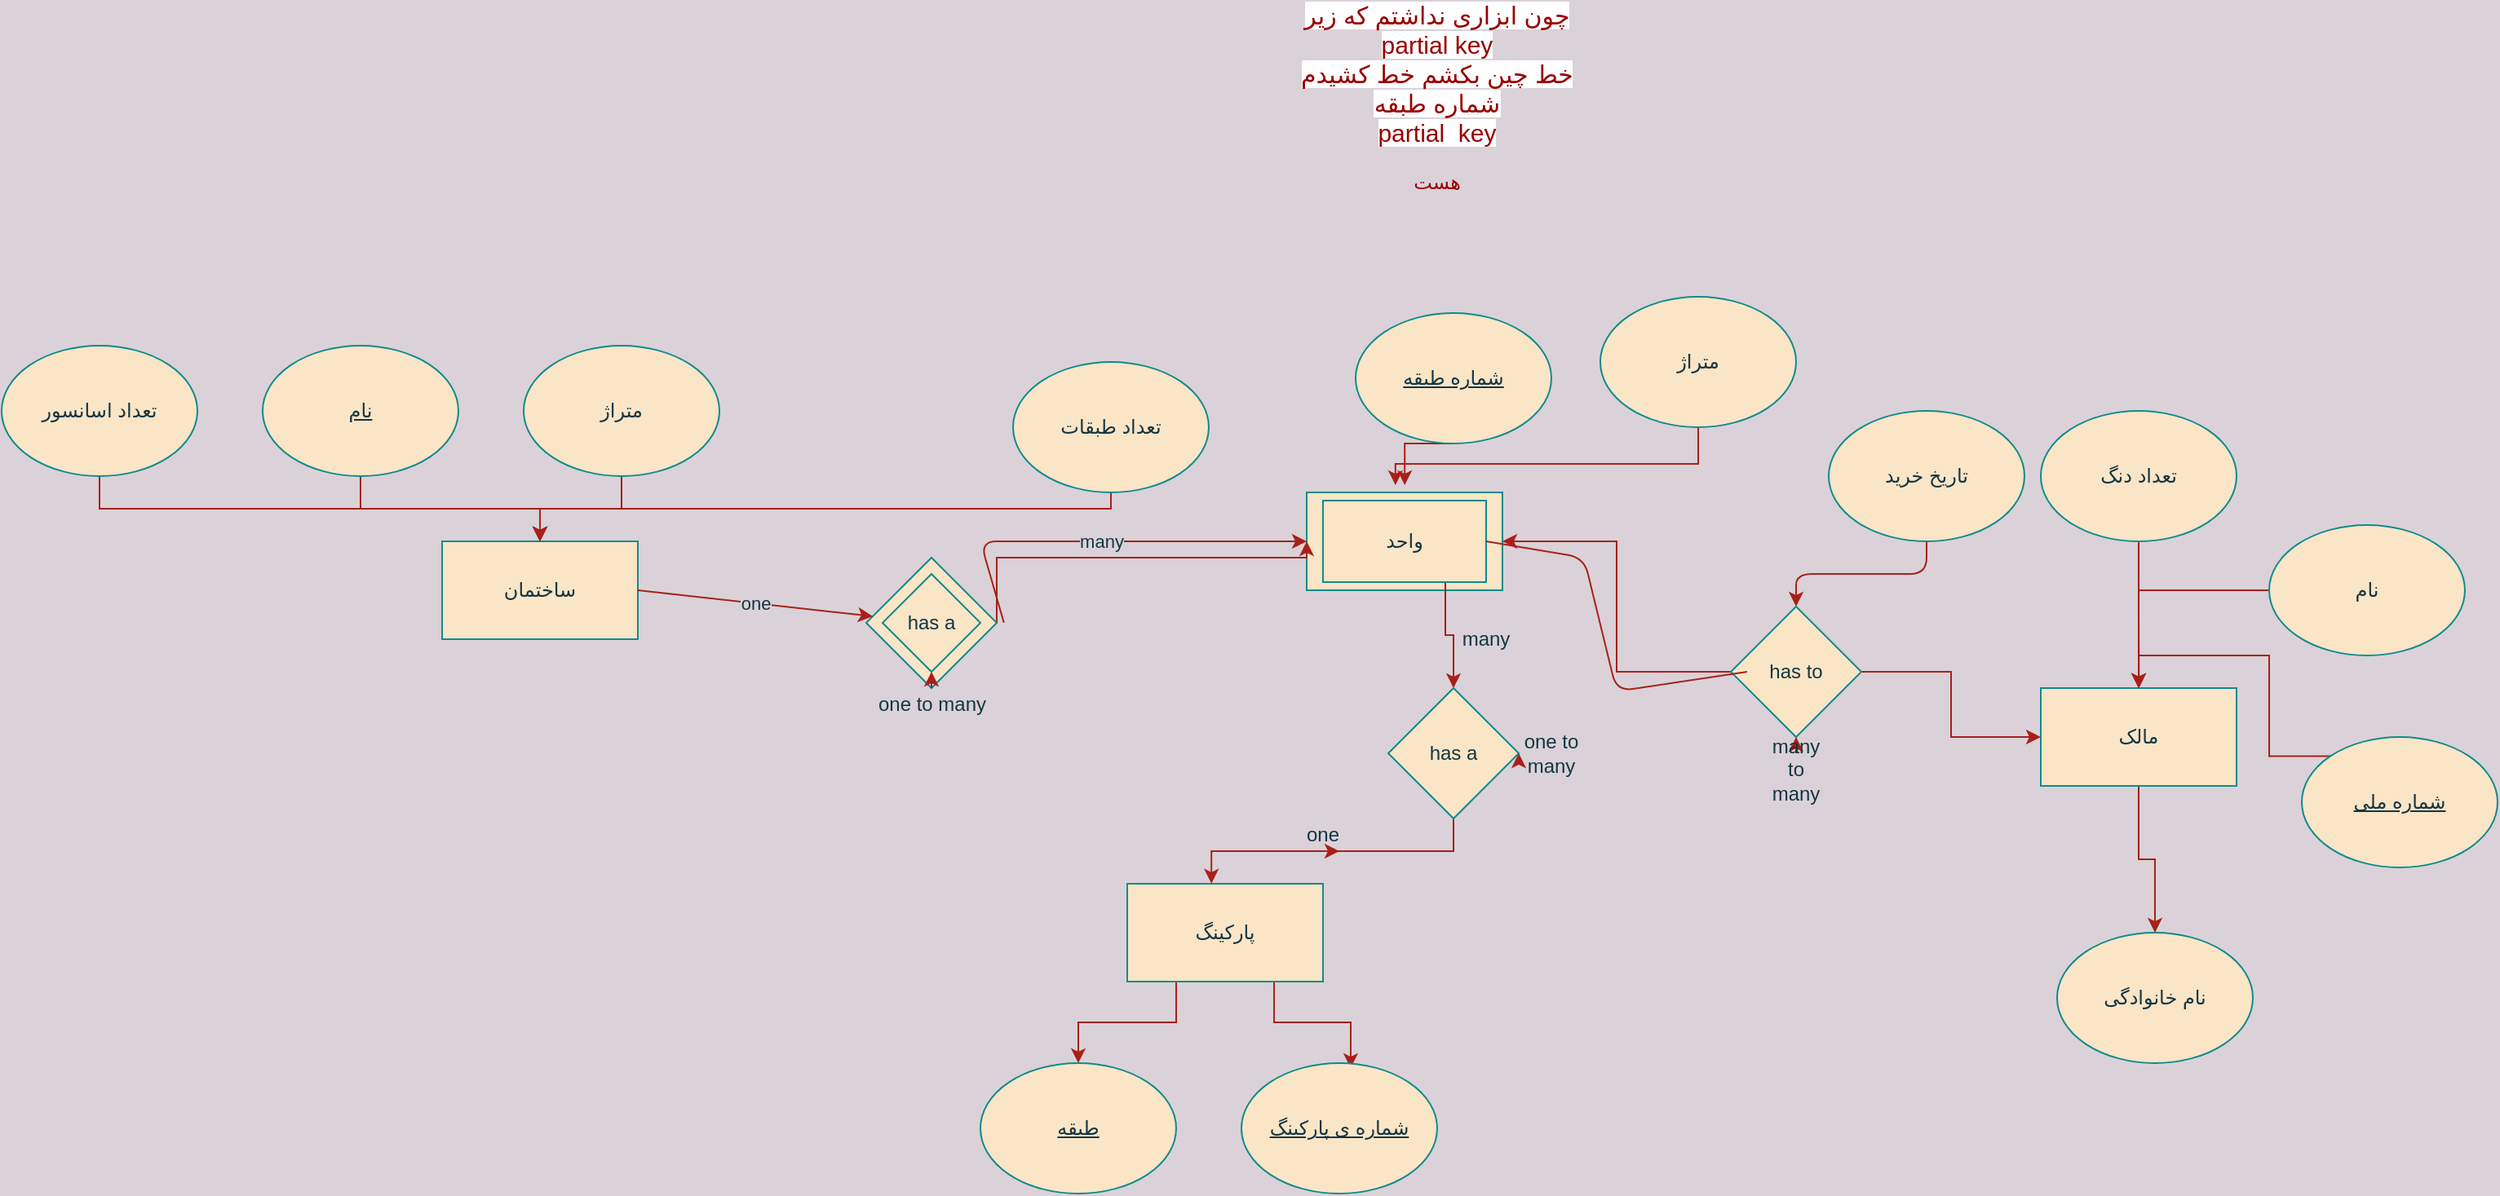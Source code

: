 <mxfile version="13.9.8" type="github">
  <diagram id="ozv7U6JDuxE5KJXknk4W" name="Page-1">
    <mxGraphModel dx="2153" dy="1873" grid="1" gridSize="10" guides="1" tooltips="1" connect="1" arrows="1" fold="1" page="1" pageScale="1" pageWidth="850" pageHeight="1100" background="#DAD2D8" math="0" shadow="0">
      <root>
        <mxCell id="0" />
        <mxCell id="1" parent="0" />
        <mxCell id="RZ0JnvWCtyyWG6B7Fr3B-1" value="ساختمان" style="rounded=0;whiteSpace=wrap;html=1;fillColor=#FAE5C7;strokeColor=#0F8B8D;fontColor=#143642;" vertex="1" parent="1">
          <mxGeometry x="130" y="120" width="120" height="60" as="geometry" />
        </mxCell>
        <mxCell id="RZ0JnvWCtyyWG6B7Fr3B-7" style="edgeStyle=orthogonalEdgeStyle;rounded=0;orthogonalLoop=1;jettySize=auto;html=1;exitX=0.5;exitY=1;exitDx=0;exitDy=0;entryX=0.5;entryY=0;entryDx=0;entryDy=0;strokeColor=#A8201A;fontColor=#143642;labelBackgroundColor=#DAD2D8;" edge="1" parent="1" source="RZ0JnvWCtyyWG6B7Fr3B-2" target="RZ0JnvWCtyyWG6B7Fr3B-1">
          <mxGeometry relative="1" as="geometry" />
        </mxCell>
        <mxCell id="RZ0JnvWCtyyWG6B7Fr3B-2" value="متراژ" style="ellipse;whiteSpace=wrap;html=1;fillColor=#FAE5C7;strokeColor=#0F8B8D;fontColor=#143642;" vertex="1" parent="1">
          <mxGeometry x="180" width="120" height="80" as="geometry" />
        </mxCell>
        <mxCell id="RZ0JnvWCtyyWG6B7Fr3B-6" style="edgeStyle=orthogonalEdgeStyle;rounded=0;orthogonalLoop=1;jettySize=auto;html=1;exitX=0.5;exitY=1;exitDx=0;exitDy=0;entryX=0.5;entryY=0;entryDx=0;entryDy=0;strokeColor=#A8201A;fontColor=#143642;labelBackgroundColor=#DAD2D8;" edge="1" parent="1" source="RZ0JnvWCtyyWG6B7Fr3B-3" target="RZ0JnvWCtyyWG6B7Fr3B-1">
          <mxGeometry relative="1" as="geometry" />
        </mxCell>
        <mxCell id="RZ0JnvWCtyyWG6B7Fr3B-3" value="&lt;u&gt;نام&lt;/u&gt;" style="ellipse;whiteSpace=wrap;html=1;fillColor=#FAE5C7;strokeColor=#0F8B8D;fontColor=#143642;" vertex="1" parent="1">
          <mxGeometry x="20" width="120" height="80" as="geometry" />
        </mxCell>
        <mxCell id="RZ0JnvWCtyyWG6B7Fr3B-9" style="edgeStyle=orthogonalEdgeStyle;rounded=0;orthogonalLoop=1;jettySize=auto;html=1;exitX=0.5;exitY=1;exitDx=0;exitDy=0;strokeColor=#A8201A;fontColor=#143642;labelBackgroundColor=#DAD2D8;" edge="1" parent="1" source="RZ0JnvWCtyyWG6B7Fr3B-5">
          <mxGeometry relative="1" as="geometry">
            <mxPoint x="190" y="120" as="targetPoint" />
            <Array as="points">
              <mxPoint x="540" y="100" />
              <mxPoint x="190" y="100" />
            </Array>
          </mxGeometry>
        </mxCell>
        <mxCell id="RZ0JnvWCtyyWG6B7Fr3B-5" value="تعداد طبقات" style="ellipse;whiteSpace=wrap;html=1;fillColor=#FAE5C7;strokeColor=#0F8B8D;fontColor=#143642;" vertex="1" parent="1">
          <mxGeometry x="480" y="10" width="120" height="80" as="geometry" />
        </mxCell>
        <mxCell id="RZ0JnvWCtyyWG6B7Fr3B-10" value="واحد" style="rounded=0;whiteSpace=wrap;html=1;fillColor=#FAE5C7;strokeColor=#0F8B8D;fontColor=#143642;" vertex="1" parent="1">
          <mxGeometry x="660" y="90" width="120" height="60" as="geometry" />
        </mxCell>
        <mxCell id="RZ0JnvWCtyyWG6B7Fr3B-46" style="edgeStyle=orthogonalEdgeStyle;rounded=0;orthogonalLoop=1;jettySize=auto;html=1;exitX=0.75;exitY=1;exitDx=0;exitDy=0;strokeColor=#A8201A;fontColor=#143642;labelBackgroundColor=#DAD2D8;" edge="1" parent="1" source="RZ0JnvWCtyyWG6B7Fr3B-11" target="RZ0JnvWCtyyWG6B7Fr3B-45">
          <mxGeometry relative="1" as="geometry" />
        </mxCell>
        <mxCell id="RZ0JnvWCtyyWG6B7Fr3B-11" value="" style="rounded=0;whiteSpace=wrap;html=1;fillColor=none;strokeColor=#0F8B8D;fontColor=#143642;" vertex="1" parent="1">
          <mxGeometry x="670" y="95" width="100" height="50" as="geometry" />
        </mxCell>
        <mxCell id="RZ0JnvWCtyyWG6B7Fr3B-17" style="edgeStyle=orthogonalEdgeStyle;rounded=0;orthogonalLoop=1;jettySize=auto;html=1;exitX=0.25;exitY=1;exitDx=0;exitDy=0;strokeColor=#A8201A;fontColor=#143642;labelBackgroundColor=#DAD2D8;" edge="1" parent="1" source="RZ0JnvWCtyyWG6B7Fr3B-13" target="RZ0JnvWCtyyWG6B7Fr3B-14">
          <mxGeometry relative="1" as="geometry" />
        </mxCell>
        <mxCell id="RZ0JnvWCtyyWG6B7Fr3B-19" style="edgeStyle=orthogonalEdgeStyle;rounded=0;orthogonalLoop=1;jettySize=auto;html=1;exitX=0.75;exitY=1;exitDx=0;exitDy=0;entryX=0.558;entryY=0.038;entryDx=0;entryDy=0;entryPerimeter=0;strokeColor=#A8201A;fontColor=#143642;labelBackgroundColor=#DAD2D8;" edge="1" parent="1" source="RZ0JnvWCtyyWG6B7Fr3B-13" target="RZ0JnvWCtyyWG6B7Fr3B-16">
          <mxGeometry relative="1" as="geometry" />
        </mxCell>
        <mxCell id="RZ0JnvWCtyyWG6B7Fr3B-13" value="پارکینگ" style="rounded=0;whiteSpace=wrap;html=1;fillColor=#FAE5C7;strokeColor=#0F8B8D;fontColor=#143642;" vertex="1" parent="1">
          <mxGeometry x="550" y="330" width="120" height="60" as="geometry" />
        </mxCell>
        <mxCell id="RZ0JnvWCtyyWG6B7Fr3B-14" value="&lt;u&gt;طبقه&lt;/u&gt;" style="ellipse;whiteSpace=wrap;html=1;fillColor=#FAE5C7;strokeColor=#0F8B8D;fontColor=#143642;" vertex="1" parent="1">
          <mxGeometry x="460" y="440" width="120" height="80" as="geometry" />
        </mxCell>
        <mxCell id="RZ0JnvWCtyyWG6B7Fr3B-16" value="&lt;u&gt;شماره ی پارکینگ&lt;/u&gt;" style="ellipse;whiteSpace=wrap;html=1;fillColor=#FAE5C7;strokeColor=#0F8B8D;fontColor=#143642;" vertex="1" parent="1">
          <mxGeometry x="620" y="440" width="120" height="80" as="geometry" />
        </mxCell>
        <mxCell id="RZ0JnvWCtyyWG6B7Fr3B-22" style="edgeStyle=orthogonalEdgeStyle;rounded=0;orthogonalLoop=1;jettySize=auto;html=1;exitX=1;exitY=0.5;exitDx=0;exitDy=0;entryX=0;entryY=0.5;entryDx=0;entryDy=0;strokeColor=#A8201A;fontColor=#143642;labelBackgroundColor=#DAD2D8;" edge="1" parent="1" source="RZ0JnvWCtyyWG6B7Fr3B-20">
          <mxGeometry relative="1" as="geometry">
            <mxPoint x="660" y="120" as="targetPoint" />
            <Array as="points">
              <mxPoint x="470" y="130" />
              <mxPoint x="660" y="130" />
            </Array>
          </mxGeometry>
        </mxCell>
        <mxCell id="RZ0JnvWCtyyWG6B7Fr3B-20" value="has a" style="rhombus;whiteSpace=wrap;html=1;fillColor=#FAE5C7;strokeColor=#0F8B8D;fontColor=#143642;" vertex="1" parent="1">
          <mxGeometry x="390" y="130" width="80" height="80" as="geometry" />
        </mxCell>
        <mxCell id="RZ0JnvWCtyyWG6B7Fr3B-27" style="edgeStyle=orthogonalEdgeStyle;rounded=0;orthogonalLoop=1;jettySize=auto;html=1;exitX=0.5;exitY=1;exitDx=0;exitDy=0;entryX=0.501;entryY=-0.189;entryDx=0;entryDy=0;entryPerimeter=0;strokeColor=#A8201A;fontColor=#143642;labelBackgroundColor=#DAD2D8;" edge="1" parent="1" source="RZ0JnvWCtyyWG6B7Fr3B-25" target="RZ0JnvWCtyyWG6B7Fr3B-11">
          <mxGeometry relative="1" as="geometry" />
        </mxCell>
        <mxCell id="RZ0JnvWCtyyWG6B7Fr3B-25" value="&lt;u&gt;شماره طبقه&lt;/u&gt;" style="ellipse;whiteSpace=wrap;html=1;fillColor=#FAE5C7;strokeColor=#0F8B8D;fontColor=#143642;" vertex="1" parent="1">
          <mxGeometry x="690" y="-20" width="120" height="80" as="geometry" />
        </mxCell>
        <mxCell id="RZ0JnvWCtyyWG6B7Fr3B-30" value="" style="rhombus;whiteSpace=wrap;html=1;fillColor=none;strokeColor=#0F8B8D;fontColor=#143642;" vertex="1" parent="1">
          <mxGeometry x="400" y="140" width="60" height="60" as="geometry" />
        </mxCell>
        <mxCell id="RZ0JnvWCtyyWG6B7Fr3B-33" style="edgeStyle=orthogonalEdgeStyle;rounded=0;orthogonalLoop=1;jettySize=auto;html=1;exitX=0.5;exitY=0;exitDx=0;exitDy=0;entryX=0.5;entryY=1;entryDx=0;entryDy=0;strokeColor=#A8201A;fontColor=#143642;labelBackgroundColor=#DAD2D8;" edge="1" parent="1" source="RZ0JnvWCtyyWG6B7Fr3B-31" target="RZ0JnvWCtyyWG6B7Fr3B-30">
          <mxGeometry relative="1" as="geometry" />
        </mxCell>
        <mxCell id="RZ0JnvWCtyyWG6B7Fr3B-31" value="one to many" style="text;html=1;strokeColor=none;fillColor=none;align=center;verticalAlign=middle;whiteSpace=wrap;rounded=0;fontColor=#143642;" vertex="1" parent="1">
          <mxGeometry x="372.5" y="210" width="115" height="20" as="geometry" />
        </mxCell>
        <mxCell id="RZ0JnvWCtyyWG6B7Fr3B-39" value="" style="endArrow=classic;html=1;strokeColor=#A8201A;fontColor=#143642;labelBackgroundColor=#DAD2D8;" edge="1" parent="1" target="RZ0JnvWCtyyWG6B7Fr3B-20">
          <mxGeometry relative="1" as="geometry">
            <mxPoint x="250" y="150" as="sourcePoint" />
            <mxPoint x="390" y="300" as="targetPoint" />
          </mxGeometry>
        </mxCell>
        <mxCell id="RZ0JnvWCtyyWG6B7Fr3B-40" value="one" style="edgeLabel;resizable=0;html=1;align=center;verticalAlign=middle;fontColor=#143642;labelBackgroundColor=#DAD2D8;" connectable="0" vertex="1" parent="RZ0JnvWCtyyWG6B7Fr3B-39">
          <mxGeometry relative="1" as="geometry" />
        </mxCell>
        <mxCell id="RZ0JnvWCtyyWG6B7Fr3B-77" style="edgeStyle=orthogonalEdgeStyle;rounded=0;orthogonalLoop=1;jettySize=auto;html=1;exitX=0.5;exitY=1;exitDx=0;exitDy=0;strokeColor=#A8201A;fontColor=#143642;labelBackgroundColor=#DAD2D8;" edge="1" parent="1" source="RZ0JnvWCtyyWG6B7Fr3B-41" target="RZ0JnvWCtyyWG6B7Fr3B-76">
          <mxGeometry relative="1" as="geometry" />
        </mxCell>
        <mxCell id="RZ0JnvWCtyyWG6B7Fr3B-41" value="مالک" style="rounded=0;whiteSpace=wrap;html=1;fillColor=#FAE5C7;strokeColor=#0F8B8D;fontColor=#143642;" vertex="1" parent="1">
          <mxGeometry x="1110" y="210" width="120" height="60" as="geometry" />
        </mxCell>
        <mxCell id="RZ0JnvWCtyyWG6B7Fr3B-42" value="" style="endArrow=classic;html=1;exitX=1.24;exitY=0.498;exitDx=0;exitDy=0;exitPerimeter=0;strokeColor=#A8201A;fontColor=#143642;labelBackgroundColor=#DAD2D8;" edge="1" parent="1" source="RZ0JnvWCtyyWG6B7Fr3B-30">
          <mxGeometry relative="1" as="geometry">
            <mxPoint x="590" y="250" as="sourcePoint" />
            <mxPoint x="660" y="120" as="targetPoint" />
            <Array as="points">
              <mxPoint x="460" y="120" />
            </Array>
          </mxGeometry>
        </mxCell>
        <mxCell id="RZ0JnvWCtyyWG6B7Fr3B-43" value="many" style="edgeLabel;resizable=0;html=1;align=center;verticalAlign=middle;fontColor=#143642;labelBackgroundColor=#DAD2D8;" connectable="0" vertex="1" parent="RZ0JnvWCtyyWG6B7Fr3B-42">
          <mxGeometry relative="1" as="geometry" />
        </mxCell>
        <mxCell id="RZ0JnvWCtyyWG6B7Fr3B-44" value="&lt;div style=&quot;font-size: 15px&quot;&gt;&lt;font style=&quot;font-size: 15px&quot;&gt;&lt;span style=&quot;background-color: rgb(255 , 255 , 255) ; font-size: 15px&quot;&gt;&lt;font style=&quot;font-size: 15px&quot; color=&quot;#990000&quot;&gt;چون ابزاری نداشتم که زیر &lt;br style=&quot;font-size: 15px&quot;&gt;&lt;/font&gt;&lt;/span&gt;&lt;/font&gt;&lt;/div&gt;&lt;div style=&quot;font-size: 15px&quot;&gt;&lt;font style=&quot;font-size: 15px&quot;&gt;&lt;span style=&quot;background-color: rgb(255 , 255 , 255) ; font-size: 15px&quot;&gt;&lt;font style=&quot;font-size: 15px&quot; color=&quot;#990000&quot;&gt;partial key &lt;br style=&quot;font-size: 15px&quot;&gt;&lt;/font&gt;&lt;/span&gt;&lt;/font&gt;&lt;/div&gt;&lt;div style=&quot;font-size: 15px&quot;&gt;&lt;font style=&quot;font-size: 15px&quot;&gt;&lt;span style=&quot;background-color: rgb(255 , 255 , 255) ; font-size: 15px&quot;&gt;&lt;font style=&quot;font-size: 15px&quot; color=&quot;#990000&quot;&gt;خط چین بکشم خط کشیدم &lt;br style=&quot;font-size: 15px&quot;&gt;&lt;/font&gt;&lt;/span&gt;&lt;/font&gt;&lt;/div&gt;&lt;div style=&quot;font-size: 15px&quot;&gt;&lt;font style=&quot;font-size: 15px&quot;&gt;&lt;span style=&quot;background-color: rgb(255 , 255 , 255) ; font-size: 15px&quot;&gt;&lt;font style=&quot;font-size: 15px&quot; color=&quot;#990000&quot;&gt;شماره طبقه &lt;br style=&quot;font-size: 15px&quot;&gt;&lt;/font&gt;&lt;/span&gt;&lt;/font&gt;&lt;/div&gt;&lt;div style=&quot;font-size: 15px&quot;&gt;&lt;font style=&quot;font-size: 15px&quot;&gt;&lt;span style=&quot;background-color: rgb(255 , 255 , 255) ; font-size: 15px&quot;&gt;&lt;font style=&quot;font-size: 15px&quot; color=&quot;#990000&quot;&gt;partial&amp;nbsp; key &lt;br style=&quot;font-size: 15px&quot;&gt;&lt;/font&gt;&lt;/span&gt;&lt;/font&gt;&lt;/div&gt;&lt;div&gt;&lt;br&gt;&lt;/div&gt;&lt;div&gt;&lt;font color=&quot;#990000&quot;&gt;هست&lt;/font&gt;&lt;/div&gt;&lt;div&gt;&lt;br&gt;&lt;/div&gt;" style="text;html=1;strokeColor=none;fillColor=none;align=center;verticalAlign=middle;whiteSpace=wrap;rounded=0;fontColor=#143642;" vertex="1" parent="1">
          <mxGeometry x="580" y="-210" width="320" height="130" as="geometry" />
        </mxCell>
        <mxCell id="RZ0JnvWCtyyWG6B7Fr3B-47" style="edgeStyle=orthogonalEdgeStyle;rounded=0;orthogonalLoop=1;jettySize=auto;html=1;exitX=0.5;exitY=1;exitDx=0;exitDy=0;entryX=0.43;entryY=-0.002;entryDx=0;entryDy=0;entryPerimeter=0;strokeColor=#A8201A;fontColor=#143642;labelBackgroundColor=#DAD2D8;" edge="1" parent="1" source="RZ0JnvWCtyyWG6B7Fr3B-45" target="RZ0JnvWCtyyWG6B7Fr3B-13">
          <mxGeometry relative="1" as="geometry" />
        </mxCell>
        <mxCell id="RZ0JnvWCtyyWG6B7Fr3B-45" value="has a" style="rhombus;whiteSpace=wrap;html=1;fillColor=#FAE5C7;strokeColor=#0F8B8D;fontColor=#143642;" vertex="1" parent="1">
          <mxGeometry x="710" y="210" width="80" height="80" as="geometry" />
        </mxCell>
        <mxCell id="RZ0JnvWCtyyWG6B7Fr3B-49" style="edgeStyle=orthogonalEdgeStyle;rounded=0;orthogonalLoop=1;jettySize=auto;html=1;exitX=0;exitY=0.75;exitDx=0;exitDy=0;entryX=1;entryY=0.5;entryDx=0;entryDy=0;strokeColor=#A8201A;fontColor=#143642;labelBackgroundColor=#DAD2D8;" edge="1" parent="1" source="RZ0JnvWCtyyWG6B7Fr3B-48" target="RZ0JnvWCtyyWG6B7Fr3B-45">
          <mxGeometry relative="1" as="geometry" />
        </mxCell>
        <mxCell id="RZ0JnvWCtyyWG6B7Fr3B-48" value="one to many" style="text;html=1;strokeColor=none;fillColor=none;align=center;verticalAlign=middle;whiteSpace=wrap;rounded=0;fontColor=#143642;" vertex="1" parent="1">
          <mxGeometry x="790" y="240" width="40" height="20" as="geometry" />
        </mxCell>
        <mxCell id="RZ0JnvWCtyyWG6B7Fr3B-51" style="edgeStyle=orthogonalEdgeStyle;rounded=0;orthogonalLoop=1;jettySize=auto;html=1;exitX=0;exitY=0.25;exitDx=0;exitDy=0;strokeColor=#A8201A;fontColor=#143642;labelBackgroundColor=#DAD2D8;" edge="1" parent="1" source="RZ0JnvWCtyyWG6B7Fr3B-50">
          <mxGeometry relative="1" as="geometry">
            <mxPoint x="750" y="175.571" as="targetPoint" />
          </mxGeometry>
        </mxCell>
        <mxCell id="RZ0JnvWCtyyWG6B7Fr3B-50" value="many" style="text;html=1;strokeColor=none;fillColor=none;align=center;verticalAlign=middle;whiteSpace=wrap;rounded=0;fontColor=#143642;" vertex="1" parent="1">
          <mxGeometry x="750" y="170" width="40" height="20" as="geometry" />
        </mxCell>
        <mxCell id="RZ0JnvWCtyyWG6B7Fr3B-53" style="edgeStyle=orthogonalEdgeStyle;rounded=0;orthogonalLoop=1;jettySize=auto;html=1;exitX=0.25;exitY=1;exitDx=0;exitDy=0;strokeColor=#A8201A;fontColor=#143642;labelBackgroundColor=#DAD2D8;" edge="1" parent="1" source="RZ0JnvWCtyyWG6B7Fr3B-52">
          <mxGeometry relative="1" as="geometry">
            <mxPoint x="680" y="310" as="targetPoint" />
          </mxGeometry>
        </mxCell>
        <mxCell id="RZ0JnvWCtyyWG6B7Fr3B-52" value="one" style="text;html=1;strokeColor=none;fillColor=none;align=center;verticalAlign=middle;whiteSpace=wrap;rounded=0;fontColor=#143642;" vertex="1" parent="1">
          <mxGeometry x="650" y="290" width="40" height="20" as="geometry" />
        </mxCell>
        <mxCell id="RZ0JnvWCtyyWG6B7Fr3B-56" style="edgeStyle=orthogonalEdgeStyle;rounded=0;orthogonalLoop=1;jettySize=auto;html=1;exitX=0.5;exitY=1;exitDx=0;exitDy=0;entryX=0.5;entryY=0;entryDx=0;entryDy=0;strokeColor=#A8201A;fontColor=#143642;labelBackgroundColor=#DAD2D8;" edge="1" parent="1" source="RZ0JnvWCtyyWG6B7Fr3B-55" target="RZ0JnvWCtyyWG6B7Fr3B-1">
          <mxGeometry relative="1" as="geometry" />
        </mxCell>
        <mxCell id="RZ0JnvWCtyyWG6B7Fr3B-55" value="تعداد اسانسور" style="ellipse;whiteSpace=wrap;html=1;fillColor=#FAE5C7;strokeColor=#0F8B8D;fontColor=#143642;" vertex="1" parent="1">
          <mxGeometry x="-140" width="120" height="80" as="geometry" />
        </mxCell>
        <mxCell id="RZ0JnvWCtyyWG6B7Fr3B-60" style="edgeStyle=orthogonalEdgeStyle;rounded=0;orthogonalLoop=1;jettySize=auto;html=1;exitX=0;exitY=0.5;exitDx=0;exitDy=0;entryX=0.5;entryY=0;entryDx=0;entryDy=0;strokeColor=#A8201A;fontColor=#143642;labelBackgroundColor=#DAD2D8;" edge="1" parent="1" source="RZ0JnvWCtyyWG6B7Fr3B-57" target="RZ0JnvWCtyyWG6B7Fr3B-41">
          <mxGeometry relative="1" as="geometry" />
        </mxCell>
        <mxCell id="RZ0JnvWCtyyWG6B7Fr3B-57" value="نام" style="ellipse;whiteSpace=wrap;html=1;fillColor=#FAE5C7;strokeColor=#0F8B8D;fontColor=#143642;" vertex="1" parent="1">
          <mxGeometry x="1250" y="110" width="120" height="80" as="geometry" />
        </mxCell>
        <mxCell id="RZ0JnvWCtyyWG6B7Fr3B-63" style="edgeStyle=orthogonalEdgeStyle;rounded=0;orthogonalLoop=1;jettySize=auto;html=1;exitX=0.5;exitY=1;exitDx=0;exitDy=0;strokeColor=#A8201A;fontColor=#143642;labelBackgroundColor=#DAD2D8;" edge="1" parent="1" source="RZ0JnvWCtyyWG6B7Fr3B-58">
          <mxGeometry relative="1" as="geometry">
            <mxPoint x="1170.143" y="210" as="targetPoint" />
          </mxGeometry>
        </mxCell>
        <mxCell id="RZ0JnvWCtyyWG6B7Fr3B-58" value="تعداد دنگ" style="ellipse;whiteSpace=wrap;html=1;fillColor=#FAE5C7;strokeColor=#0F8B8D;fontColor=#143642;" vertex="1" parent="1">
          <mxGeometry x="1110" y="40" width="120" height="80" as="geometry" />
        </mxCell>
        <mxCell id="RZ0JnvWCtyyWG6B7Fr3B-61" style="edgeStyle=orthogonalEdgeStyle;rounded=0;orthogonalLoop=1;jettySize=auto;html=1;exitX=0;exitY=0;exitDx=0;exitDy=0;entryX=0.5;entryY=0;entryDx=0;entryDy=0;strokeColor=#A8201A;fontColor=#143642;labelBackgroundColor=#DAD2D8;" edge="1" parent="1" source="RZ0JnvWCtyyWG6B7Fr3B-59" target="RZ0JnvWCtyyWG6B7Fr3B-41">
          <mxGeometry relative="1" as="geometry" />
        </mxCell>
        <mxCell id="RZ0JnvWCtyyWG6B7Fr3B-59" value="&lt;u&gt;شماره ملی&lt;/u&gt;" style="ellipse;whiteSpace=wrap;html=1;fillColor=#FAE5C7;strokeColor=#0F8B8D;fontColor=#143642;" vertex="1" parent="1">
          <mxGeometry x="1270" y="240" width="120" height="80" as="geometry" />
        </mxCell>
        <mxCell id="RZ0JnvWCtyyWG6B7Fr3B-80" style="edgeStyle=orthogonalEdgeStyle;curved=0;rounded=1;sketch=0;orthogonalLoop=1;jettySize=auto;html=1;exitX=0.5;exitY=1;exitDx=0;exitDy=0;entryX=0.5;entryY=0;entryDx=0;entryDy=0;strokeColor=#A8201A;fillColor=#FAE5C7;fontColor=#143642;" edge="1" parent="1" source="RZ0JnvWCtyyWG6B7Fr3B-64" target="RZ0JnvWCtyyWG6B7Fr3B-66">
          <mxGeometry relative="1" as="geometry" />
        </mxCell>
        <mxCell id="RZ0JnvWCtyyWG6B7Fr3B-64" value="تاریخ خرید" style="ellipse;whiteSpace=wrap;html=1;fillColor=#FAE5C7;strokeColor=#0F8B8D;fontColor=#143642;" vertex="1" parent="1">
          <mxGeometry x="980" y="40" width="120" height="80" as="geometry" />
        </mxCell>
        <mxCell id="RZ0JnvWCtyyWG6B7Fr3B-68" style="edgeStyle=orthogonalEdgeStyle;rounded=0;orthogonalLoop=1;jettySize=auto;html=1;exitX=0;exitY=0.5;exitDx=0;exitDy=0;entryX=1;entryY=0.5;entryDx=0;entryDy=0;strokeColor=#A8201A;fontColor=#143642;labelBackgroundColor=#DAD2D8;" edge="1" parent="1" source="RZ0JnvWCtyyWG6B7Fr3B-66" target="RZ0JnvWCtyyWG6B7Fr3B-10">
          <mxGeometry relative="1" as="geometry" />
        </mxCell>
        <mxCell id="RZ0JnvWCtyyWG6B7Fr3B-69" style="edgeStyle=orthogonalEdgeStyle;rounded=0;orthogonalLoop=1;jettySize=auto;html=1;exitX=1;exitY=0.5;exitDx=0;exitDy=0;entryX=0;entryY=0.5;entryDx=0;entryDy=0;strokeColor=#A8201A;fontColor=#143642;labelBackgroundColor=#DAD2D8;" edge="1" parent="1" source="RZ0JnvWCtyyWG6B7Fr3B-66" target="RZ0JnvWCtyyWG6B7Fr3B-41">
          <mxGeometry relative="1" as="geometry" />
        </mxCell>
        <mxCell id="RZ0JnvWCtyyWG6B7Fr3B-66" value="has to" style="rhombus;whiteSpace=wrap;html=1;fillColor=#FAE5C7;strokeColor=#0F8B8D;fontColor=#143642;" vertex="1" parent="1">
          <mxGeometry x="920" y="160" width="80" height="80" as="geometry" />
        </mxCell>
        <mxCell id="RZ0JnvWCtyyWG6B7Fr3B-72" style="edgeStyle=orthogonalEdgeStyle;rounded=0;orthogonalLoop=1;jettySize=auto;html=1;exitX=0.5;exitY=0;exitDx=0;exitDy=0;entryX=0.5;entryY=1;entryDx=0;entryDy=0;strokeColor=#A8201A;fontColor=#143642;labelBackgroundColor=#DAD2D8;" edge="1" parent="1" source="RZ0JnvWCtyyWG6B7Fr3B-70" target="RZ0JnvWCtyyWG6B7Fr3B-66">
          <mxGeometry relative="1" as="geometry" />
        </mxCell>
        <mxCell id="RZ0JnvWCtyyWG6B7Fr3B-70" value="many to many" style="text;html=1;strokeColor=none;fillColor=none;align=center;verticalAlign=middle;whiteSpace=wrap;rounded=0;fontColor=#143642;" vertex="1" parent="1">
          <mxGeometry x="940" y="250" width="40" height="20" as="geometry" />
        </mxCell>
        <mxCell id="RZ0JnvWCtyyWG6B7Fr3B-75" style="edgeStyle=orthogonalEdgeStyle;rounded=0;orthogonalLoop=1;jettySize=auto;html=1;exitX=0.5;exitY=1;exitDx=0;exitDy=0;entryX=0.444;entryY=-0.189;entryDx=0;entryDy=0;entryPerimeter=0;strokeColor=#A8201A;fontColor=#143642;labelBackgroundColor=#DAD2D8;" edge="1" parent="1" source="RZ0JnvWCtyyWG6B7Fr3B-74" target="RZ0JnvWCtyyWG6B7Fr3B-11">
          <mxGeometry relative="1" as="geometry" />
        </mxCell>
        <mxCell id="RZ0JnvWCtyyWG6B7Fr3B-74" value="متراژ" style="ellipse;whiteSpace=wrap;html=1;fillColor=#FAE5C7;strokeColor=#0F8B8D;fontColor=#143642;" vertex="1" parent="1">
          <mxGeometry x="840" y="-30" width="120" height="80" as="geometry" />
        </mxCell>
        <mxCell id="RZ0JnvWCtyyWG6B7Fr3B-76" value="نام خانوادگی" style="ellipse;whiteSpace=wrap;html=1;fillColor=#FAE5C7;strokeColor=#0F8B8D;fontColor=#143642;" vertex="1" parent="1">
          <mxGeometry x="1120" y="360" width="120" height="80" as="geometry" />
        </mxCell>
        <mxCell id="RZ0JnvWCtyyWG6B7Fr3B-79" value="" style="endArrow=none;html=1;strokeColor=#A8201A;fillColor=#FAE5C7;fontColor=#143642;exitX=1;exitY=0.5;exitDx=0;exitDy=0;" edge="1" parent="1" source="RZ0JnvWCtyyWG6B7Fr3B-11">
          <mxGeometry width="50" height="50" relative="1" as="geometry">
            <mxPoint x="1030" y="220" as="sourcePoint" />
            <mxPoint x="930" y="200" as="targetPoint" />
            <Array as="points">
              <mxPoint x="830" y="130" />
              <mxPoint x="850" y="212" />
            </Array>
          </mxGeometry>
        </mxCell>
      </root>
    </mxGraphModel>
  </diagram>
</mxfile>
